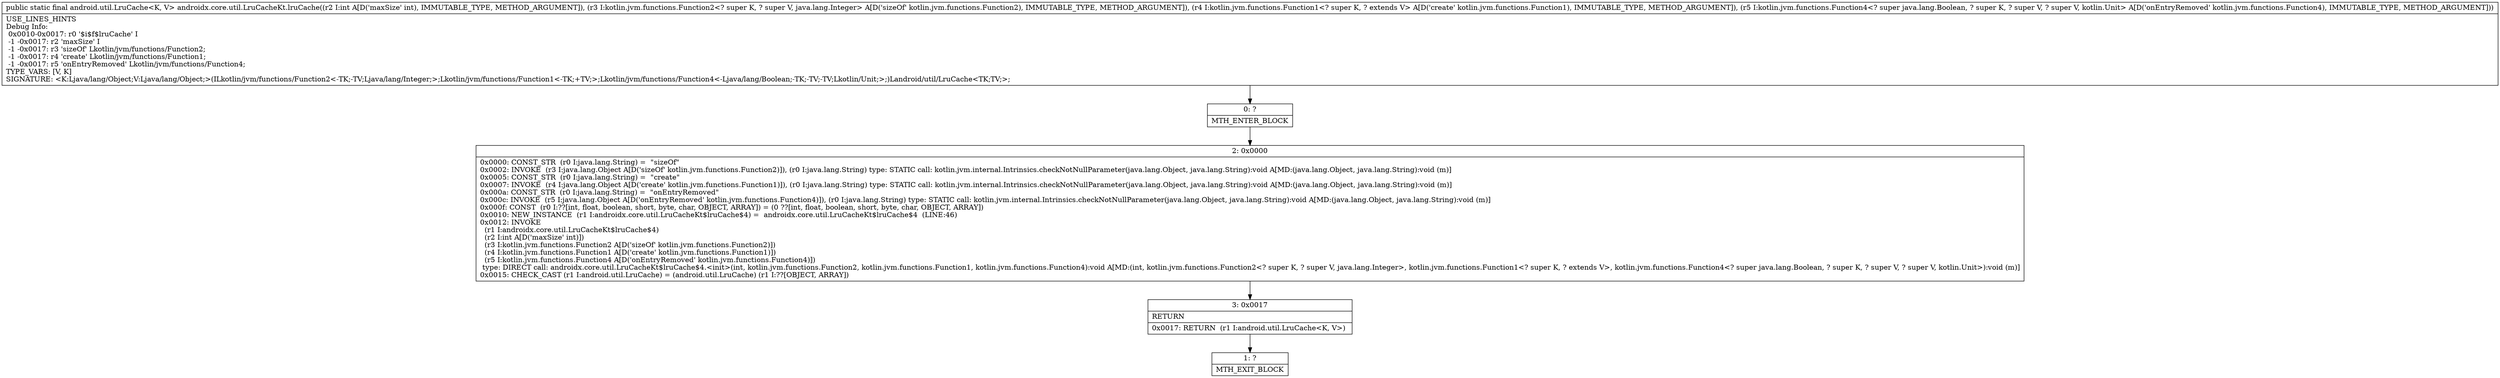 digraph "CFG forandroidx.core.util.LruCacheKt.lruCache(ILkotlin\/jvm\/functions\/Function2;Lkotlin\/jvm\/functions\/Function1;Lkotlin\/jvm\/functions\/Function4;)Landroid\/util\/LruCache;" {
Node_0 [shape=record,label="{0\:\ ?|MTH_ENTER_BLOCK\l}"];
Node_2 [shape=record,label="{2\:\ 0x0000|0x0000: CONST_STR  (r0 I:java.lang.String) =  \"sizeOf\" \l0x0002: INVOKE  (r3 I:java.lang.Object A[D('sizeOf' kotlin.jvm.functions.Function2)]), (r0 I:java.lang.String) type: STATIC call: kotlin.jvm.internal.Intrinsics.checkNotNullParameter(java.lang.Object, java.lang.String):void A[MD:(java.lang.Object, java.lang.String):void (m)]\l0x0005: CONST_STR  (r0 I:java.lang.String) =  \"create\" \l0x0007: INVOKE  (r4 I:java.lang.Object A[D('create' kotlin.jvm.functions.Function1)]), (r0 I:java.lang.String) type: STATIC call: kotlin.jvm.internal.Intrinsics.checkNotNullParameter(java.lang.Object, java.lang.String):void A[MD:(java.lang.Object, java.lang.String):void (m)]\l0x000a: CONST_STR  (r0 I:java.lang.String) =  \"onEntryRemoved\" \l0x000c: INVOKE  (r5 I:java.lang.Object A[D('onEntryRemoved' kotlin.jvm.functions.Function4)]), (r0 I:java.lang.String) type: STATIC call: kotlin.jvm.internal.Intrinsics.checkNotNullParameter(java.lang.Object, java.lang.String):void A[MD:(java.lang.Object, java.lang.String):void (m)]\l0x000f: CONST  (r0 I:??[int, float, boolean, short, byte, char, OBJECT, ARRAY]) = (0 ??[int, float, boolean, short, byte, char, OBJECT, ARRAY]) \l0x0010: NEW_INSTANCE  (r1 I:androidx.core.util.LruCacheKt$lruCache$4) =  androidx.core.util.LruCacheKt$lruCache$4  (LINE:46)\l0x0012: INVOKE  \l  (r1 I:androidx.core.util.LruCacheKt$lruCache$4)\l  (r2 I:int A[D('maxSize' int)])\l  (r3 I:kotlin.jvm.functions.Function2 A[D('sizeOf' kotlin.jvm.functions.Function2)])\l  (r4 I:kotlin.jvm.functions.Function1 A[D('create' kotlin.jvm.functions.Function1)])\l  (r5 I:kotlin.jvm.functions.Function4 A[D('onEntryRemoved' kotlin.jvm.functions.Function4)])\l type: DIRECT call: androidx.core.util.LruCacheKt$lruCache$4.\<init\>(int, kotlin.jvm.functions.Function2, kotlin.jvm.functions.Function1, kotlin.jvm.functions.Function4):void A[MD:(int, kotlin.jvm.functions.Function2\<? super K, ? super V, java.lang.Integer\>, kotlin.jvm.functions.Function1\<? super K, ? extends V\>, kotlin.jvm.functions.Function4\<? super java.lang.Boolean, ? super K, ? super V, ? super V, kotlin.Unit\>):void (m)]\l0x0015: CHECK_CAST (r1 I:android.util.LruCache) = (android.util.LruCache) (r1 I:??[OBJECT, ARRAY]) \l}"];
Node_3 [shape=record,label="{3\:\ 0x0017|RETURN\l|0x0017: RETURN  (r1 I:android.util.LruCache\<K, V\>) \l}"];
Node_1 [shape=record,label="{1\:\ ?|MTH_EXIT_BLOCK\l}"];
MethodNode[shape=record,label="{public static final android.util.LruCache\<K, V\> androidx.core.util.LruCacheKt.lruCache((r2 I:int A[D('maxSize' int), IMMUTABLE_TYPE, METHOD_ARGUMENT]), (r3 I:kotlin.jvm.functions.Function2\<? super K, ? super V, java.lang.Integer\> A[D('sizeOf' kotlin.jvm.functions.Function2), IMMUTABLE_TYPE, METHOD_ARGUMENT]), (r4 I:kotlin.jvm.functions.Function1\<? super K, ? extends V\> A[D('create' kotlin.jvm.functions.Function1), IMMUTABLE_TYPE, METHOD_ARGUMENT]), (r5 I:kotlin.jvm.functions.Function4\<? super java.lang.Boolean, ? super K, ? super V, ? super V, kotlin.Unit\> A[D('onEntryRemoved' kotlin.jvm.functions.Function4), IMMUTABLE_TYPE, METHOD_ARGUMENT]))  | USE_LINES_HINTS\lDebug Info:\l  0x0010\-0x0017: r0 '$i$f$lruCache' I\l  \-1 \-0x0017: r2 'maxSize' I\l  \-1 \-0x0017: r3 'sizeOf' Lkotlin\/jvm\/functions\/Function2;\l  \-1 \-0x0017: r4 'create' Lkotlin\/jvm\/functions\/Function1;\l  \-1 \-0x0017: r5 'onEntryRemoved' Lkotlin\/jvm\/functions\/Function4;\lTYPE_VARS: [V, K]\lSIGNATURE: \<K:Ljava\/lang\/Object;V:Ljava\/lang\/Object;\>(ILkotlin\/jvm\/functions\/Function2\<\-TK;\-TV;Ljava\/lang\/Integer;\>;Lkotlin\/jvm\/functions\/Function1\<\-TK;+TV;\>;Lkotlin\/jvm\/functions\/Function4\<\-Ljava\/lang\/Boolean;\-TK;\-TV;\-TV;Lkotlin\/Unit;\>;)Landroid\/util\/LruCache\<TK;TV;\>;\l}"];
MethodNode -> Node_0;Node_0 -> Node_2;
Node_2 -> Node_3;
Node_3 -> Node_1;
}

